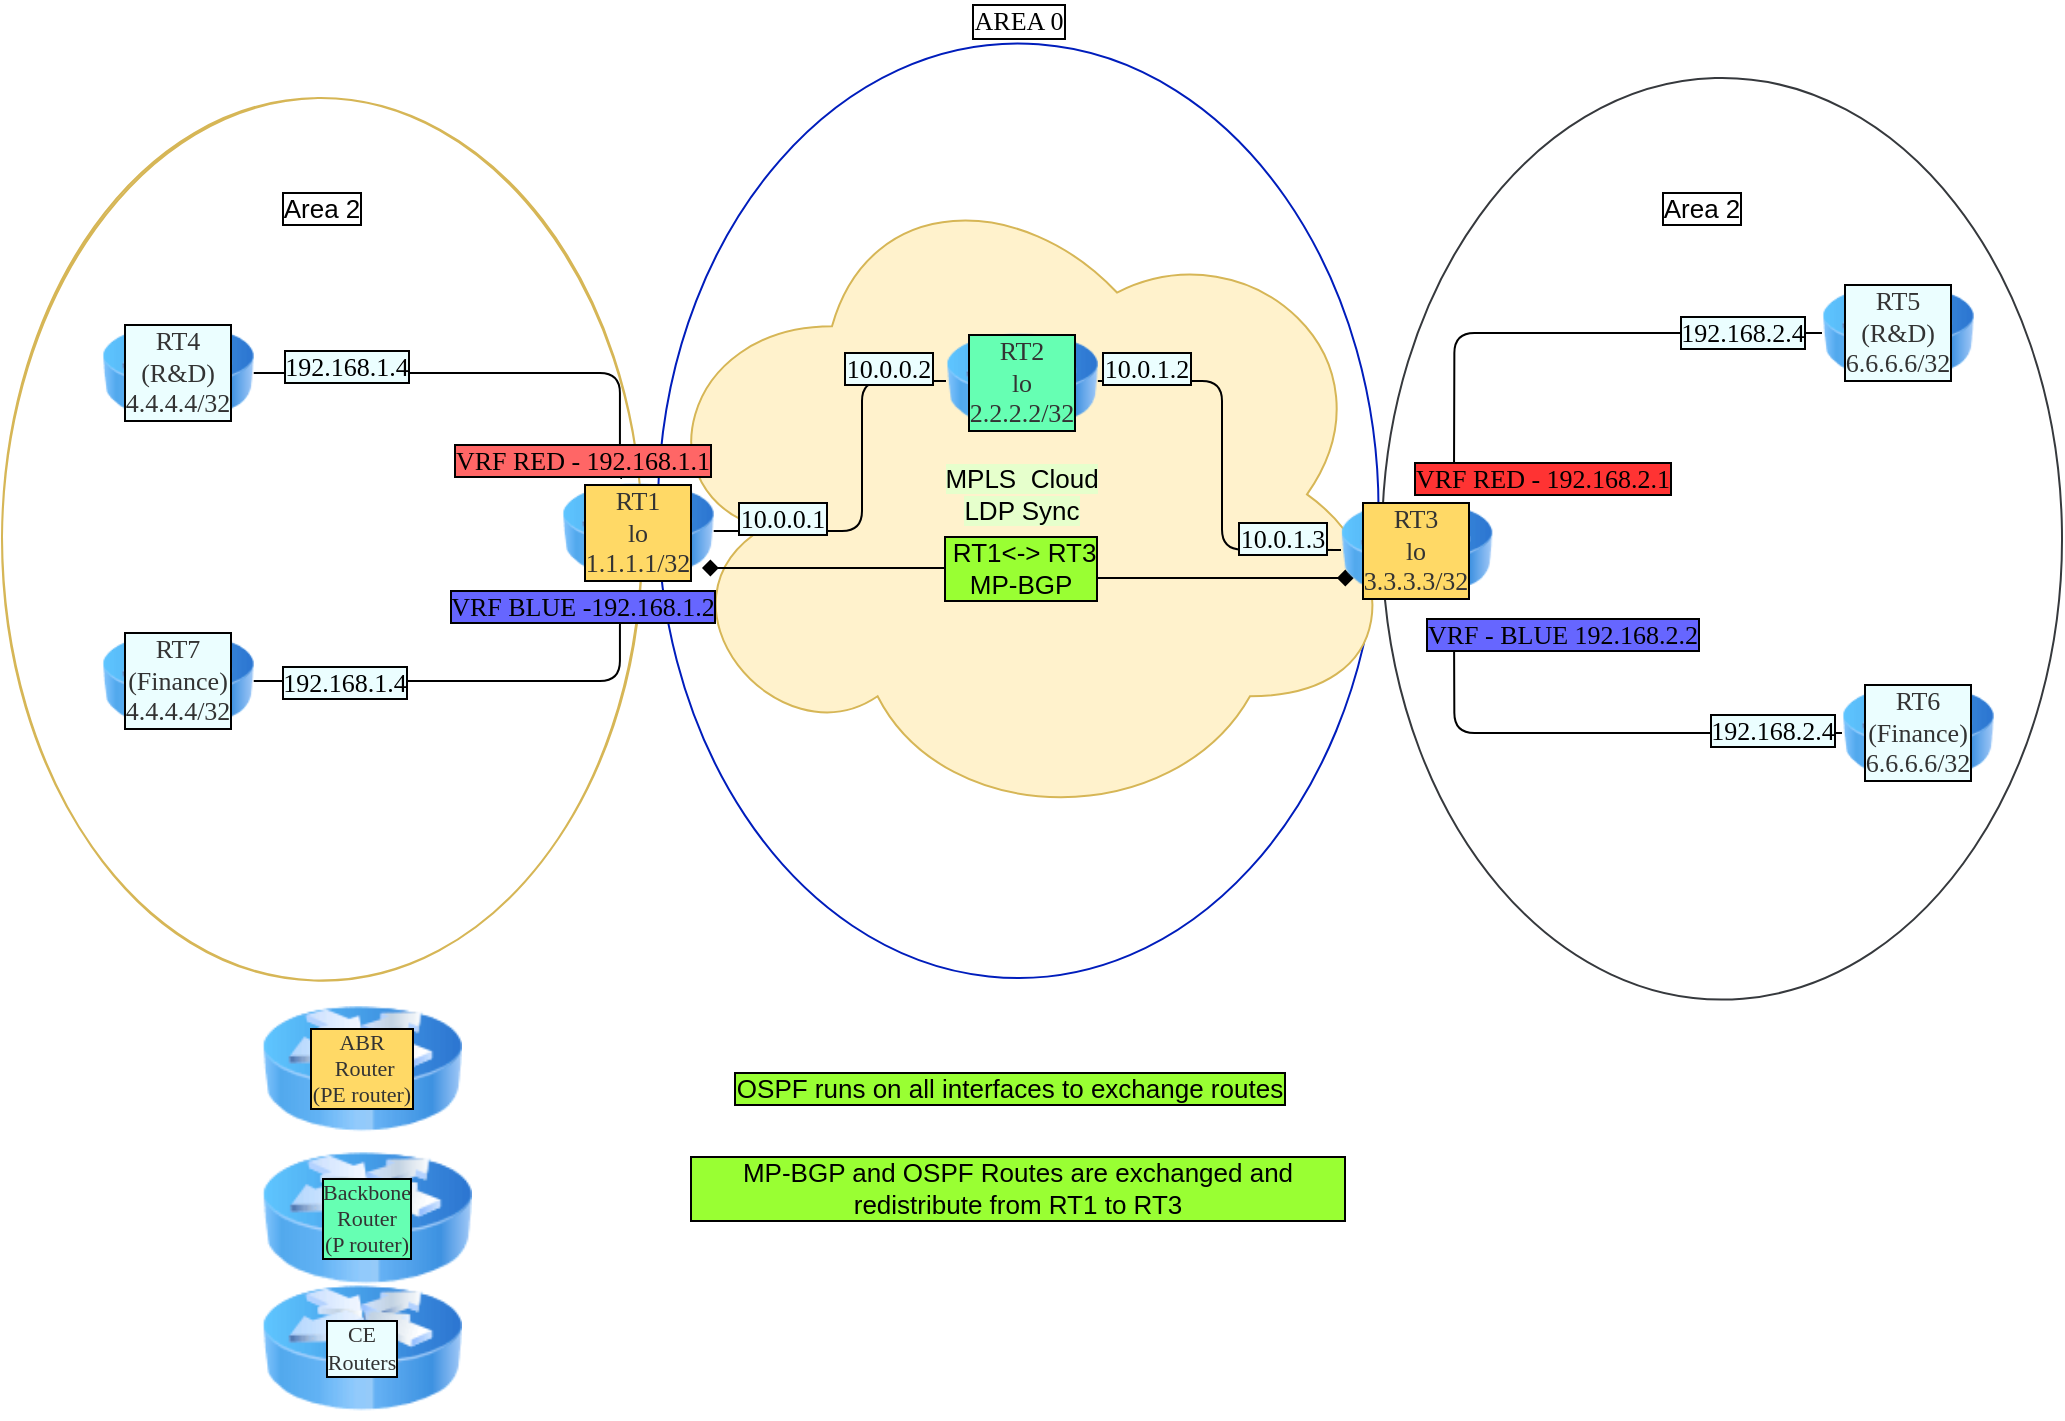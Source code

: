 <mxfile version="16.6.5" type="github">
  <diagram id="sknYTzCvkVmYRlzFnFaL" name="Page-1">
    <mxGraphModel dx="1279" dy="666" grid="1" gridSize="10" guides="1" tooltips="1" connect="1" arrows="1" fold="1" page="1" pageScale="1" pageWidth="1169" pageHeight="827" background="#ffffff" math="0" shadow="0">
      <root>
        <mxCell id="0" />
        <mxCell id="1" parent="0" />
        <mxCell id="1-wrnnb3XlAdEwyxX-QI-51" value="&lt;font color=&quot;#000000&quot;&gt;AREA 0&lt;/font&gt;" style="verticalLabelPosition=top;verticalAlign=bottom;html=1;shape=mxgraph.basic.arc;startAngle=0.265;endAngle=0.257;labelBackgroundColor=none;labelBorderColor=default;fontFamily=Verdana;fontSize=13;fillColor=#0050ef;strokeColor=#001DBC;fontColor=#ffffff;labelPosition=center;align=center;" parent="1" vertex="1">
          <mxGeometry x="377.93" y="132.8" width="360.34" height="467.2" as="geometry" />
        </mxCell>
        <mxCell id="pt05N7h5kJUxa7GFKh1O-3" value="&lt;font style=&quot;font-size: 13px&quot;&gt;&lt;span style=&quot;background-color: rgb(230 , 255 , 204)&quot;&gt;MPLS&amp;nbsp; Cloud&lt;br&gt;LDP Sync&lt;/span&gt;&lt;br&gt;&lt;/font&gt;" style="ellipse;shape=cloud;whiteSpace=wrap;html=1;fontSize=11;fillColor=#fff2cc;strokeColor=#d6b656;" vertex="1" parent="1">
          <mxGeometry x="370" y="190" width="380" height="336.4" as="geometry" />
        </mxCell>
        <mxCell id="1-wrnnb3XlAdEwyxX-QI-50" value="" style="verticalLabelPosition=top;verticalAlign=bottom;html=1;shape=mxgraph.basic.arc;startAngle=0.257;endAngle=0.245;labelBackgroundColor=#EBFEFF;labelBorderColor=default;fontFamily=Verdana;fontSize=13;fillColor=#fff2cc;strokeColor=#d6b656;strokeWidth=1;labelPosition=center;align=center;shadow=0;sketch=1;gradientColor=#3399FF;" parent="1" vertex="1">
          <mxGeometry x="50" y="160" width="320" height="441.3" as="geometry" />
        </mxCell>
        <mxCell id="1-wrnnb3XlAdEwyxX-QI-52" value="" style="verticalLabelPosition=top;verticalAlign=bottom;html=1;shape=mxgraph.basic.arc;startAngle=0.25;endAngle=0.237;labelBackgroundColor=none;labelBorderColor=default;fontFamily=Verdana;fontSize=13;fillColor=#ffff88;strokeColor=#36393d;gradientColor=#C4FF8A;labelPosition=center;align=center;rotation=-180;" parent="1" vertex="1">
          <mxGeometry x="740" y="150" width="340" height="460.79" as="geometry" />
        </mxCell>
        <mxCell id="1-wrnnb3XlAdEwyxX-QI-8" value="RT7&lt;br&gt;(Finance)&lt;br&gt;4.4.4.4/32" style="image;html=1;image=img/lib/clip_art/networking/Router_Icon_128x128.png;sketch=0;fillColor=#f5f5f5;fontColor=#333333;strokeColor=default;fontSize=13;fontFamily=Verdana;whiteSpace=wrap;spacing=0;strokeWidth=0;backgroundOutline=0;comic=0;enumerate=0;metaEdit=0;fixDash=1;snapToPoint=1;fontStyle=0;verticalAlign=middle;labelPosition=center;verticalLabelPosition=middle;align=center;labelBorderColor=default;labelBackgroundColor=#EBFEFF;" parent="1" vertex="1">
          <mxGeometry x="100.008" y="413.998" width="75.862" height="74.961" as="geometry" />
        </mxCell>
        <mxCell id="1-wrnnb3XlAdEwyxX-QI-9" value="RT4&lt;br&gt;(R&amp;amp;D)&lt;br&gt;4.4.4.4/32" style="image;html=1;image=img/lib/clip_art/networking/Router_Icon_128x128.png;sketch=0;fillColor=#f5f5f5;fontColor=#333333;strokeColor=default;fontSize=13;fontFamily=Verdana;whiteSpace=wrap;spacing=0;strokeWidth=0;backgroundOutline=0;comic=0;enumerate=0;metaEdit=0;fixDash=1;snapToPoint=1;fontStyle=0;verticalAlign=middle;labelPosition=center;verticalLabelPosition=middle;align=center;labelBorderColor=default;labelBackgroundColor=#EBFEFF;" parent="1" vertex="1">
          <mxGeometry x="100.004" y="259.996" width="75.862" height="74.961" as="geometry" />
        </mxCell>
        <mxCell id="pt05N7h5kJUxa7GFKh1O-16" style="edgeStyle=elbowEdgeStyle;rounded=0;orthogonalLoop=1;jettySize=auto;html=1;fontSize=10;fontColor=#FF0000;endArrow=diamond;endFill=1;strokeWidth=1;startArrow=diamond;startFill=1;labelPosition=right;verticalLabelPosition=middle;align=right;verticalAlign=middle;spacing=0;" edge="1" parent="1">
          <mxGeometry relative="1" as="geometry">
            <mxPoint x="400" y="395" as="sourcePoint" />
            <mxPoint x="725.87" y="400" as="targetPoint" />
            <Array as="points">
              <mxPoint x="560" y="450" />
            </Array>
          </mxGeometry>
        </mxCell>
        <mxCell id="pt05N7h5kJUxa7GFKh1O-17" value="&amp;nbsp;RT1&amp;lt;-&amp;gt; RT3&lt;br style=&quot;font-size: 13px;&quot;&gt;MP-BGP" style="edgeLabel;html=1;align=center;verticalAlign=middle;resizable=0;points=[];fontSize=13;fontColor=#000000;labelBorderColor=default;fontStyle=0;labelBackgroundColor=#99FF33;" vertex="1" connectable="0" parent="pt05N7h5kJUxa7GFKh1O-16">
          <mxGeometry x="-0.171" relative="1" as="geometry">
            <mxPoint x="22" as="offset" />
          </mxGeometry>
        </mxCell>
        <mxCell id="1-wrnnb3XlAdEwyxX-QI-10" value="RT1&lt;br&gt;lo&lt;br style=&quot;font-size: 13px&quot;&gt;1.1.1.1/32" style="image;html=1;image=img/lib/clip_art/networking/Router_Icon_128x128.png;sketch=0;fillColor=#f5f5f5;fontColor=#333333;strokeColor=default;fontSize=13;fontFamily=Verdana;whiteSpace=wrap;spacing=0;strokeWidth=0;backgroundOutline=0;comic=0;enumerate=0;metaEdit=0;fixDash=1;snapToPoint=1;fontStyle=0;verticalAlign=middle;align=center;labelPosition=center;verticalLabelPosition=middle;labelBorderColor=default;labelBackgroundColor=#FFD966;" parent="1" vertex="1">
          <mxGeometry x="330.004" y="339.037" width="75.862" height="74.961" as="geometry" />
        </mxCell>
        <mxCell id="1-wrnnb3XlAdEwyxX-QI-28" style="edgeStyle=elbowEdgeStyle;rounded=1;orthogonalLoop=1;jettySize=auto;html=1;exitX=1;exitY=0.5;exitDx=0;exitDy=0;entryX=0.5;entryY=1;entryDx=0;entryDy=0;startArrow=none;startFill=0;endArrow=none;endFill=0;fontFamily=Verdana;fontSize=13;fontStyle=0;spacing=0;verticalAlign=middle;labelBorderColor=default;labelBackgroundColor=#EBFEFF;" parent="1" source="1-wrnnb3XlAdEwyxX-QI-8" target="1-wrnnb3XlAdEwyxX-QI-10" edge="1">
          <mxGeometry relative="1" as="geometry">
            <Array as="points">
              <mxPoint x="358.966" y="470.118" />
            </Array>
          </mxGeometry>
        </mxCell>
        <mxCell id="1-wrnnb3XlAdEwyxX-QI-38" value="192.168.1.4" style="edgeLabel;html=1;align=center;verticalAlign=middle;resizable=0;points=[];fontSize=13;fontFamily=Verdana;fontStyle=0;labelBorderColor=default;labelBackgroundColor=#EBFEFF;" parent="1-wrnnb3XlAdEwyxX-QI-28" vertex="1" connectable="0">
          <mxGeometry x="-0.535" relative="1" as="geometry">
            <mxPoint x="-9" as="offset" />
          </mxGeometry>
        </mxCell>
        <mxCell id="1-wrnnb3XlAdEwyxX-QI-39" value="VRF BLUE -192.168.1.2" style="edgeLabel;html=1;align=center;verticalAlign=middle;resizable=0;points=[];fontSize=13;fontFamily=Verdana;fontStyle=0;labelBorderColor=default;labelBackgroundColor=#6666FF;" parent="1-wrnnb3XlAdEwyxX-QI-28" vertex="1" connectable="0">
          <mxGeometry x="0.705" y="-3" relative="1" as="geometry">
            <mxPoint x="-22" y="-25" as="offset" />
          </mxGeometry>
        </mxCell>
        <mxCell id="1-wrnnb3XlAdEwyxX-QI-25" style="edgeStyle=elbowEdgeStyle;rounded=1;orthogonalLoop=1;jettySize=auto;html=1;exitX=1;exitY=0.5;exitDx=0;exitDy=0;startArrow=none;startFill=0;endArrow=none;endFill=0;entryX=0.395;entryY=0.146;entryDx=0;entryDy=0;fontFamily=Verdana;fontSize=13;fontStyle=0;spacing=0;verticalAlign=middle;labelBorderColor=default;labelBackgroundColor=#EBFEFF;entryPerimeter=0;" parent="1" source="1-wrnnb3XlAdEwyxX-QI-9" target="1-wrnnb3XlAdEwyxX-QI-10" edge="1">
          <mxGeometry relative="1" as="geometry">
            <Array as="points">
              <mxPoint x="358.966" y="320.197" />
            </Array>
          </mxGeometry>
        </mxCell>
        <mxCell id="1-wrnnb3XlAdEwyxX-QI-26" value="192.168.1.4" style="edgeLabel;html=1;align=center;verticalAlign=middle;resizable=0;points=[];fontFamily=Verdana;fontSize=13;fontStyle=0;spacing=0;labelBorderColor=default;labelBackgroundColor=#EBFEFF;" parent="1-wrnnb3XlAdEwyxX-QI-25" vertex="1" connectable="0">
          <mxGeometry x="-0.243" y="-1" relative="1" as="geometry">
            <mxPoint x="-44" y="-5" as="offset" />
          </mxGeometry>
        </mxCell>
        <mxCell id="1-wrnnb3XlAdEwyxX-QI-27" value="VRF RED - 192.168.1.1" style="edgeLabel;html=1;align=center;verticalAlign=middle;resizable=0;points=[];fontFamily=Verdana;fontSize=13;fontStyle=0;spacing=0;labelBorderColor=default;labelBackgroundColor=#FF6666;" parent="1-wrnnb3XlAdEwyxX-QI-25" vertex="1" connectable="0">
          <mxGeometry x="0.643" y="4" relative="1" as="geometry">
            <mxPoint x="-23" y="32" as="offset" />
          </mxGeometry>
        </mxCell>
        <mxCell id="1-wrnnb3XlAdEwyxX-QI-11" value="RT2&lt;br&gt;lo&lt;br style=&quot;font-size: 13px&quot;&gt;2.2.2.2/32" style="image;html=1;image=img/lib/clip_art/networking/Router_Icon_128x128.png;sketch=0;fillColor=#f5f5f5;fontColor=#333333;strokeColor=default;fontSize=13;fontFamily=Verdana;whiteSpace=wrap;spacing=0;strokeWidth=0;backgroundOutline=0;comic=0;enumerate=0;metaEdit=0;fixDash=1;snapToPoint=1;fontStyle=0;verticalAlign=middle;labelPosition=center;verticalLabelPosition=middle;align=center;labelBorderColor=default;labelBackgroundColor=#66FFB3;" parent="1" vertex="1">
          <mxGeometry x="522.072" y="264.076" width="75.862" height="74.961" as="geometry" />
        </mxCell>
        <mxCell id="1-wrnnb3XlAdEwyxX-QI-29" style="edgeStyle=elbowEdgeStyle;rounded=1;orthogonalLoop=1;jettySize=auto;html=1;startArrow=none;startFill=0;endArrow=none;endFill=0;fontFamily=Verdana;fontSize=13;fontStyle=0;spacing=0;verticalAlign=middle;labelBorderColor=default;labelBackgroundColor=#EBFEFF;exitX=1;exitY=0.5;exitDx=0;exitDy=0;" parent="1" source="1-wrnnb3XlAdEwyxX-QI-10" target="1-wrnnb3XlAdEwyxX-QI-11" edge="1">
          <mxGeometry relative="1" as="geometry">
            <Array as="points">
              <mxPoint x="480" y="340" />
            </Array>
          </mxGeometry>
        </mxCell>
        <mxCell id="1-wrnnb3XlAdEwyxX-QI-42" value="10.0.0.1" style="edgeLabel;html=1;align=center;verticalAlign=middle;resizable=0;points=[];fontSize=13;fontFamily=Verdana;fontStyle=0;labelBorderColor=default;labelBackgroundColor=#EBFEFF;" parent="1-wrnnb3XlAdEwyxX-QI-29" vertex="1" connectable="0">
          <mxGeometry x="-0.345" y="2" relative="1" as="geometry">
            <mxPoint x="-29" y="-5" as="offset" />
          </mxGeometry>
        </mxCell>
        <mxCell id="1-wrnnb3XlAdEwyxX-QI-43" value="10.0.0.2" style="edgeLabel;html=1;align=center;verticalAlign=middle;resizable=0;points=[];fontSize=13;fontFamily=Verdana;fontStyle=0;labelBorderColor=default;labelBackgroundColor=#EBFEFF;" parent="1-wrnnb3XlAdEwyxX-QI-29" vertex="1" connectable="0">
          <mxGeometry x="0.709" y="2" relative="1" as="geometry">
            <mxPoint x="-2" y="-5" as="offset" />
          </mxGeometry>
        </mxCell>
        <mxCell id="1-wrnnb3XlAdEwyxX-QI-12" value="RT3&lt;br&gt;lo&lt;br style=&quot;font-size: 13px&quot;&gt;3.3.3.3/32" style="image;html=1;image=img/lib/clip_art/networking/Router_Icon_128x128.png;sketch=0;fillColor=#f5f5f5;fontColor=#333333;strokeColor=default;fontSize=13;fontFamily=Verdana;whiteSpace=wrap;spacing=0;strokeWidth=0;backgroundOutline=0;comic=0;enumerate=0;metaEdit=0;fixDash=1;snapToPoint=1;fontStyle=0;imageBackground=none;verticalAlign=middle;labelPosition=center;verticalLabelPosition=middle;align=center;labelBorderColor=default;labelBackgroundColor=#FFD966;" parent="1" vertex="1">
          <mxGeometry x="719.31" y="348.307" width="75.862" height="74.961" as="geometry" />
        </mxCell>
        <mxCell id="1-wrnnb3XlAdEwyxX-QI-30" style="edgeStyle=elbowEdgeStyle;rounded=1;orthogonalLoop=1;jettySize=auto;html=1;exitX=1;exitY=0.5;exitDx=0;exitDy=0;startArrow=none;startFill=0;endArrow=none;endFill=0;fontFamily=Verdana;fontSize=13;fontStyle=0;spacing=0;verticalAlign=middle;labelBorderColor=default;labelBackgroundColor=#EBFEFF;" parent="1" source="1-wrnnb3XlAdEwyxX-QI-11" target="1-wrnnb3XlAdEwyxX-QI-12" edge="1">
          <mxGeometry relative="1" as="geometry">
            <Array as="points">
              <mxPoint x="660" y="330" />
            </Array>
          </mxGeometry>
        </mxCell>
        <mxCell id="1-wrnnb3XlAdEwyxX-QI-44" value="10.0.1.2" style="edgeLabel;html=1;align=center;verticalAlign=middle;resizable=0;points=[];fontSize=13;fontFamily=Verdana;fontStyle=0;labelBorderColor=default;labelBackgroundColor=#EBFEFF;rotation=0;" parent="1-wrnnb3XlAdEwyxX-QI-30" vertex="1" connectable="0">
          <mxGeometry x="-0.675" y="2" relative="1" as="geometry">
            <mxPoint x="-10" y="-5" as="offset" />
          </mxGeometry>
        </mxCell>
        <mxCell id="1-wrnnb3XlAdEwyxX-QI-45" value="10.0.1.3" style="edgeLabel;html=1;align=center;verticalAlign=middle;resizable=0;points=[];fontSize=13;fontFamily=Verdana;fontStyle=0;labelBorderColor=default;labelBackgroundColor=#EBFEFF;" parent="1-wrnnb3XlAdEwyxX-QI-30" vertex="1" connectable="0">
          <mxGeometry x="0.795" y="-1" relative="1" as="geometry">
            <mxPoint x="-8" y="-7" as="offset" />
          </mxGeometry>
        </mxCell>
        <mxCell id="1-wrnnb3XlAdEwyxX-QI-13" value="RT5&lt;br&gt;(R&amp;amp;D)&lt;br&gt;6.6.6.6/32" style="image;html=1;image=img/lib/clip_art/networking/Router_Icon_128x128.png;sketch=0;fillColor=#f5f5f5;fontColor=#333333;strokeColor=default;fontSize=13;fontFamily=Verdana;whiteSpace=wrap;spacing=0;strokeWidth=0;backgroundOutline=0;comic=0;enumerate=0;metaEdit=0;fixDash=1;snapToPoint=1;fontStyle=0;verticalAlign=middle;labelPosition=center;verticalLabelPosition=middle;align=center;labelBorderColor=default;labelBackgroundColor=#EBFEFF;" parent="1" vertex="1">
          <mxGeometry x="960.001" y="239.996" width="75.862" height="74.961" as="geometry" />
        </mxCell>
        <mxCell id="1-wrnnb3XlAdEwyxX-QI-32" style="edgeStyle=elbowEdgeStyle;rounded=1;orthogonalLoop=1;jettySize=auto;html=1;entryX=0;entryY=0.5;entryDx=0;entryDy=0;startArrow=none;startFill=0;endArrow=none;endFill=0;fontFamily=Verdana;fontSize=13;fontStyle=0;spacing=0;verticalAlign=middle;labelBorderColor=default;labelBackgroundColor=#EBFEFF;" parent="1" source="1-wrnnb3XlAdEwyxX-QI-12" target="1-wrnnb3XlAdEwyxX-QI-13" edge="1">
          <mxGeometry relative="1" as="geometry">
            <Array as="points">
              <mxPoint x="776.207" y="310.827" />
            </Array>
          </mxGeometry>
        </mxCell>
        <mxCell id="1-wrnnb3XlAdEwyxX-QI-36" value="192.168.2.4" style="edgeLabel;html=1;align=center;verticalAlign=middle;resizable=0;points=[];fontSize=13;fontFamily=Verdana;fontStyle=0;labelBorderColor=default;labelBackgroundColor=#EBFEFF;" parent="1-wrnnb3XlAdEwyxX-QI-32" vertex="1" connectable="0">
          <mxGeometry x="0.52" y="1" relative="1" as="geometry">
            <mxPoint x="21" as="offset" />
          </mxGeometry>
        </mxCell>
        <mxCell id="1-wrnnb3XlAdEwyxX-QI-41" value="VRF RED - 192.168.2.1" style="edgeLabel;html=1;align=center;verticalAlign=middle;resizable=0;points=[];fontSize=13;fontFamily=Verdana;fontStyle=0;labelBorderColor=default;labelBackgroundColor=#FF3333;" parent="1-wrnnb3XlAdEwyxX-QI-32" vertex="1" connectable="0">
          <mxGeometry x="-0.746" y="1" relative="1" as="geometry">
            <mxPoint x="45" y="34" as="offset" />
          </mxGeometry>
        </mxCell>
        <mxCell id="1-wrnnb3XlAdEwyxX-QI-14" value="RT6&lt;br&gt;(Finance)&lt;br&gt;6.6.6.6/32" style="image;html=1;image=img/lib/clip_art/networking/Router_Icon_128x128.png;sketch=0;fillColor=#f5f5f5;fontColor=#333333;strokeColor=default;fontSize=13;fontFamily=Verdana;whiteSpace=wrap;spacing=0;strokeWidth=0;backgroundOutline=0;comic=0;enumerate=0;metaEdit=0;fixDash=1;snapToPoint=1;fontStyle=0;verticalAlign=middle;labelPosition=center;verticalLabelPosition=middle;align=center;labelBorderColor=default;labelBackgroundColor=#EBFEFF;" parent="1" vertex="1">
          <mxGeometry x="970.001" y="439.998" width="75.862" height="74.961" as="geometry" />
        </mxCell>
        <mxCell id="1-wrnnb3XlAdEwyxX-QI-33" style="edgeStyle=elbowEdgeStyle;rounded=1;orthogonalLoop=1;jettySize=auto;html=1;startArrow=none;startFill=0;endArrow=none;endFill=0;fontFamily=Verdana;fontSize=13;fontStyle=0;spacing=0;verticalAlign=middle;labelBorderColor=default;labelBackgroundColor=#EBFEFF;" parent="1" source="1-wrnnb3XlAdEwyxX-QI-12" target="1-wrnnb3XlAdEwyxX-QI-14" edge="1">
          <mxGeometry relative="1" as="geometry">
            <Array as="points">
              <mxPoint x="776.207" y="432.638" />
            </Array>
          </mxGeometry>
        </mxCell>
        <mxCell id="1-wrnnb3XlAdEwyxX-QI-37" value="192.168.2.4" style="edgeLabel;html=1;align=center;verticalAlign=middle;resizable=0;points=[];fontSize=13;fontFamily=Verdana;fontStyle=0;labelBorderColor=default;labelBackgroundColor=#EBFEFF;" parent="1-wrnnb3XlAdEwyxX-QI-33" vertex="1" connectable="0">
          <mxGeometry x="0.446" y="2" relative="1" as="geometry">
            <mxPoint x="34" as="offset" />
          </mxGeometry>
        </mxCell>
        <mxCell id="1-wrnnb3XlAdEwyxX-QI-40" value="VRF - BLUE 192.168.2.2" style="edgeLabel;html=1;align=center;verticalAlign=middle;resizable=0;points=[];fontSize=13;fontFamily=Verdana;fontStyle=0;labelBorderColor=default;labelBackgroundColor=#6666FF;" parent="1-wrnnb3XlAdEwyxX-QI-33" vertex="1" connectable="0">
          <mxGeometry x="-0.67" relative="1" as="geometry">
            <mxPoint x="54" y="-37" as="offset" />
          </mxGeometry>
        </mxCell>
        <mxCell id="tWQro1e0gUqb8IQQtBnc-14" value="ABR&lt;br style=&quot;font-size: 11px;&quot;&gt;&amp;nbsp;Router&lt;br style=&quot;font-size: 11px;&quot;&gt;(PE router)" style="image;html=1;image=img/lib/clip_art/networking/Router_Icon_128x128.png;sketch=0;fillColor=#f5f5f5;fontColor=#333333;strokeColor=default;fontSize=11;fontFamily=Verdana;whiteSpace=wrap;spacing=0;strokeWidth=0;backgroundOutline=0;comic=0;enumerate=0;metaEdit=0;fixDash=1;snapToPoint=1;fontStyle=0;imageBackground=none;verticalAlign=middle;labelPosition=center;verticalLabelPosition=middle;align=center;labelBorderColor=default;labelBackgroundColor=#FFD966;" parent="1" vertex="1">
          <mxGeometry x="180" y="610.79" width="100" height="69.21" as="geometry" />
        </mxCell>
        <mxCell id="tWQro1e0gUqb8IQQtBnc-15" value="Backbone&lt;br style=&quot;font-size: 11px;&quot;&gt;Router&lt;br style=&quot;font-size: 11px;&quot;&gt;(P router)" style="image;html=1;image=img/lib/clip_art/networking/Router_Icon_128x128.png;sketch=0;fillColor=#f5f5f5;fontColor=#333333;strokeColor=default;fontSize=11;fontFamily=Verdana;whiteSpace=wrap;spacing=0;strokeWidth=0;backgroundOutline=0;comic=0;enumerate=0;metaEdit=0;fixDash=1;snapToPoint=1;fontStyle=0;verticalAlign=middle;labelPosition=center;verticalLabelPosition=middle;align=center;labelBorderColor=default;labelBackgroundColor=#66FFB3;" parent="1" vertex="1">
          <mxGeometry x="180" y="680" width="105" height="80" as="geometry" />
        </mxCell>
        <mxCell id="pt05N7h5kJUxa7GFKh1O-1" value="CE&lt;br style=&quot;font-size: 11px;&quot;&gt;Routers" style="image;html=1;image=img/lib/clip_art/networking/Router_Icon_128x128.png;sketch=0;fillColor=#f5f5f5;fontColor=#333333;strokeColor=default;fontSize=11;fontFamily=Verdana;whiteSpace=wrap;spacing=0;strokeWidth=0;backgroundOutline=0;comic=0;enumerate=0;metaEdit=0;fixDash=1;snapToPoint=1;fontStyle=0;verticalAlign=middle;labelPosition=center;verticalLabelPosition=middle;align=center;labelBorderColor=default;labelBackgroundColor=#EBFEFF;" vertex="1" parent="1">
          <mxGeometry x="180" y="750" width="100" height="70" as="geometry" />
        </mxCell>
        <mxCell id="pt05N7h5kJUxa7GFKh1O-7" value="Area 2" style="text;html=1;strokeColor=none;fillColor=none;align=center;verticalAlign=middle;whiteSpace=wrap;rounded=0;fontSize=13;labelBorderColor=default;" vertex="1" parent="1">
          <mxGeometry x="180" y="200" width="60" height="30" as="geometry" />
        </mxCell>
        <mxCell id="pt05N7h5kJUxa7GFKh1O-8" value="Area 2" style="text;html=1;strokeColor=none;fillColor=none;align=center;verticalAlign=middle;whiteSpace=wrap;rounded=0;fontSize=13;labelBackgroundColor=none;labelBorderColor=default;" vertex="1" parent="1">
          <mxGeometry x="870" y="200" width="60" height="30" as="geometry" />
        </mxCell>
        <mxCell id="pt05N7h5kJUxa7GFKh1O-21" value="OSPF runs on all interfaces to exchange routes" style="text;html=1;strokeColor=none;fillColor=none;align=center;verticalAlign=middle;whiteSpace=wrap;rounded=0;labelBackgroundColor=#99FF33;labelBorderColor=default;fontSize=13;fontColor=#000000;" vertex="1" parent="1">
          <mxGeometry x="389.31" y="640" width="330" height="30" as="geometry" />
        </mxCell>
        <mxCell id="pt05N7h5kJUxa7GFKh1O-22" value="MP-BGP and OSPF Routes are exchanged and redistribute from RT1 to RT3" style="text;html=1;strokeColor=none;fillColor=none;align=center;verticalAlign=middle;whiteSpace=wrap;rounded=0;labelBackgroundColor=#99FF33;labelBorderColor=default;fontSize=13;fontColor=#000000;" vertex="1" parent="1">
          <mxGeometry x="393.1" y="690" width="330" height="30" as="geometry" />
        </mxCell>
      </root>
    </mxGraphModel>
  </diagram>
</mxfile>
